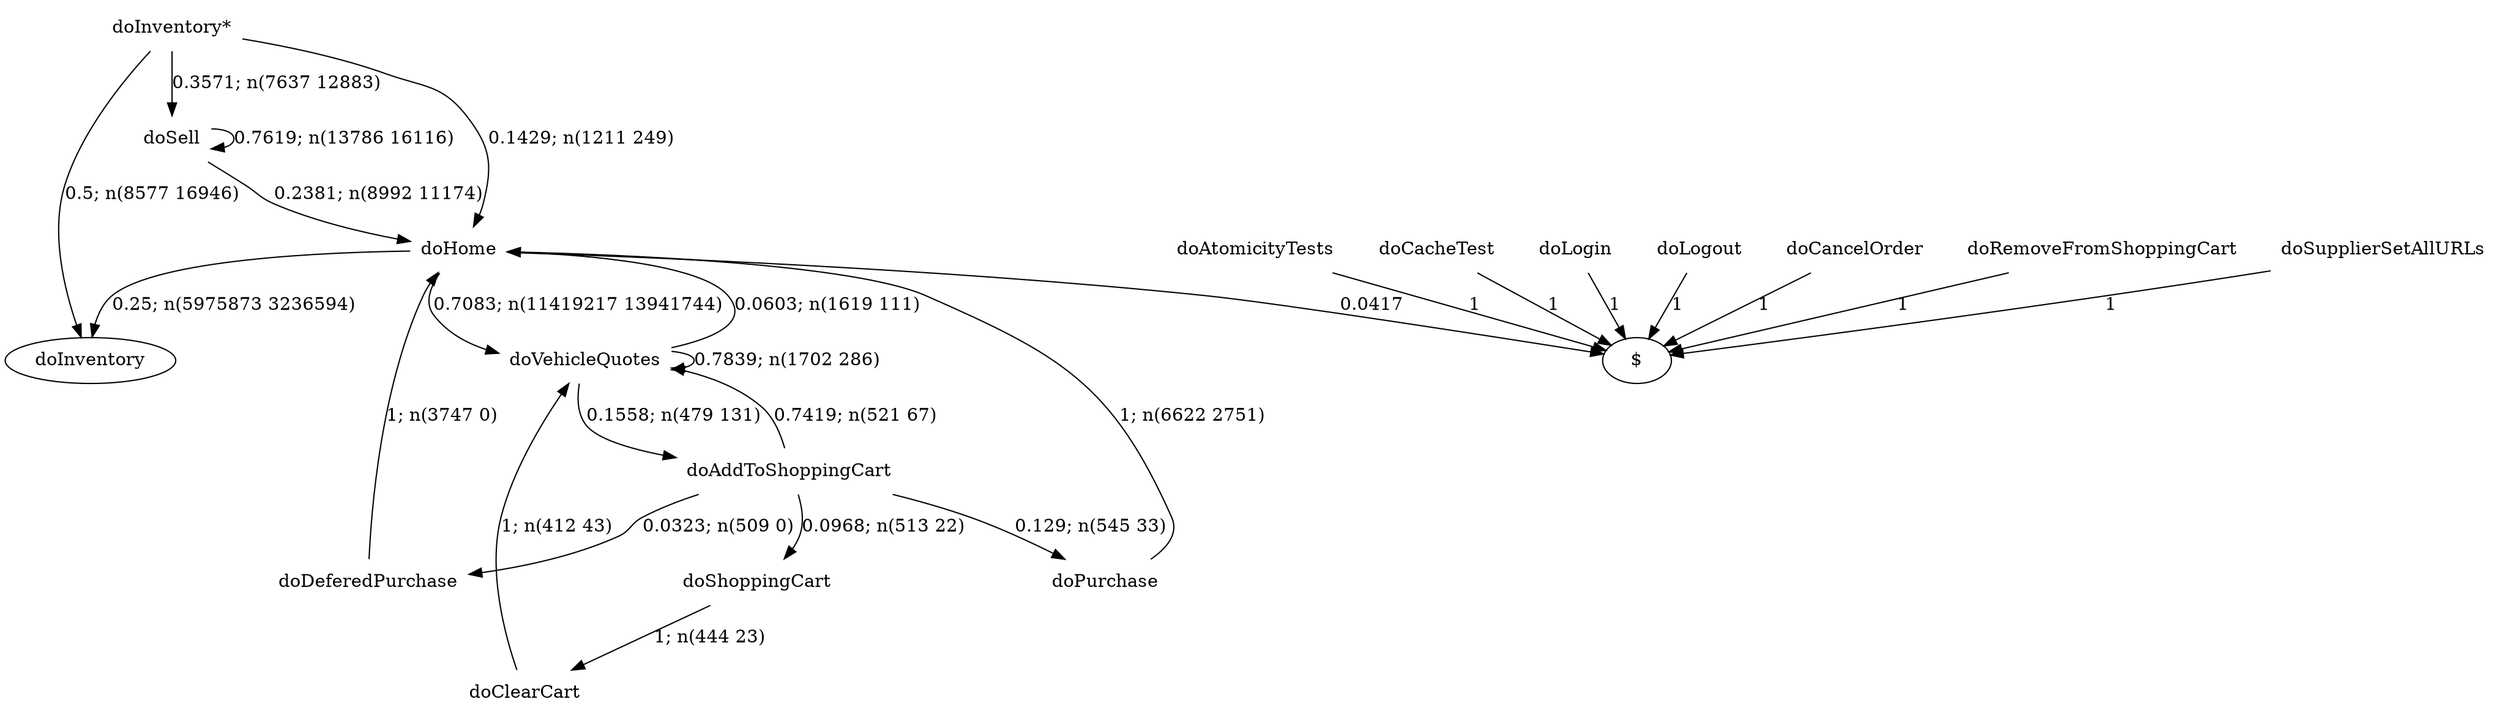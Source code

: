 digraph G {"doInventory*" [label="doInventory*",shape=none];"doSupplierSetAllURLs" [label="doSupplierSetAllURLs",shape=none];"doAtomicityTests" [label="doAtomicityTests",shape=none];"doCacheTest" [label="doCacheTest",shape=none];"doLogin" [label="doLogin",shape=none];"doVehicleQuotes" [label="doVehicleQuotes",shape=none];"doAddToShoppingCart" [label="doAddToShoppingCart",shape=none];"doDeferedPurchase" [label="doDeferedPurchase",shape=none];"doHome" [label="doHome",shape=none];"doShoppingCart" [label="doShoppingCart",shape=none];"doClearCart" [label="doClearCart",shape=none];"doPurchase" [label="doPurchase",shape=none];"doSell" [label="doSell",shape=none];"doLogout" [label="doLogout",shape=none];"doCancelOrder" [label="doCancelOrder",shape=none];"doRemoveFromShoppingCart" [label="doRemoveFromShoppingCart",shape=none];"doInventory*"->"doInventory" [style=solid,label="0.5; n(8577 16946)"];"doInventory*"->"doHome" [style=solid,label="0.1429; n(1211 249)"];"doInventory*"->"doSell" [style=solid,label="0.3571; n(7637 12883)"];"doSupplierSetAllURLs"->"$" [style=solid,label="1"];"doAtomicityTests"->"$" [style=solid,label="1"];"doCacheTest"->"$" [style=solid,label="1"];"doLogin"->"$" [style=solid,label="1"];"doVehicleQuotes"->"doVehicleQuotes" [style=solid,label="0.7839; n(1702 286)"];"doVehicleQuotes"->"doAddToShoppingCart" [style=solid,label="0.1558; n(479 131)"];"doVehicleQuotes"->"doHome" [style=solid,label="0.0603; n(1619 111)"];"doAddToShoppingCart"->"doVehicleQuotes" [style=solid,label="0.7419; n(521 67)"];"doAddToShoppingCart"->"doDeferedPurchase" [style=solid,label="0.0323; n(509 0)"];"doAddToShoppingCart"->"doShoppingCart" [style=solid,label="0.0968; n(513 22)"];"doAddToShoppingCart"->"doPurchase" [style=solid,label="0.129; n(545 33)"];"doDeferedPurchase"->"doHome" [style=solid,label="1; n(3747 0)"];"doHome"->"doInventory" [style=solid,label="0.25; n(5975873 3236594)"];"doHome"->"doVehicleQuotes" [style=solid,label="0.7083; n(11419217 13941744)"];"doHome"->"$" [style=solid,label="0.0417"];"doShoppingCart"->"doClearCart" [style=solid,label="1; n(444 23)"];"doClearCart"->"doVehicleQuotes" [style=solid,label="1; n(412 43)"];"doPurchase"->"doHome" [style=solid,label="1; n(6622 2751)"];"doSell"->"doHome" [style=solid,label="0.2381; n(8992 11174)"];"doSell"->"doSell" [style=solid,label="0.7619; n(13786 16116)"];"doLogout"->"$" [style=solid,label="1"];"doCancelOrder"->"$" [style=solid,label="1"];"doRemoveFromShoppingCart"->"$" [style=solid,label="1"];}